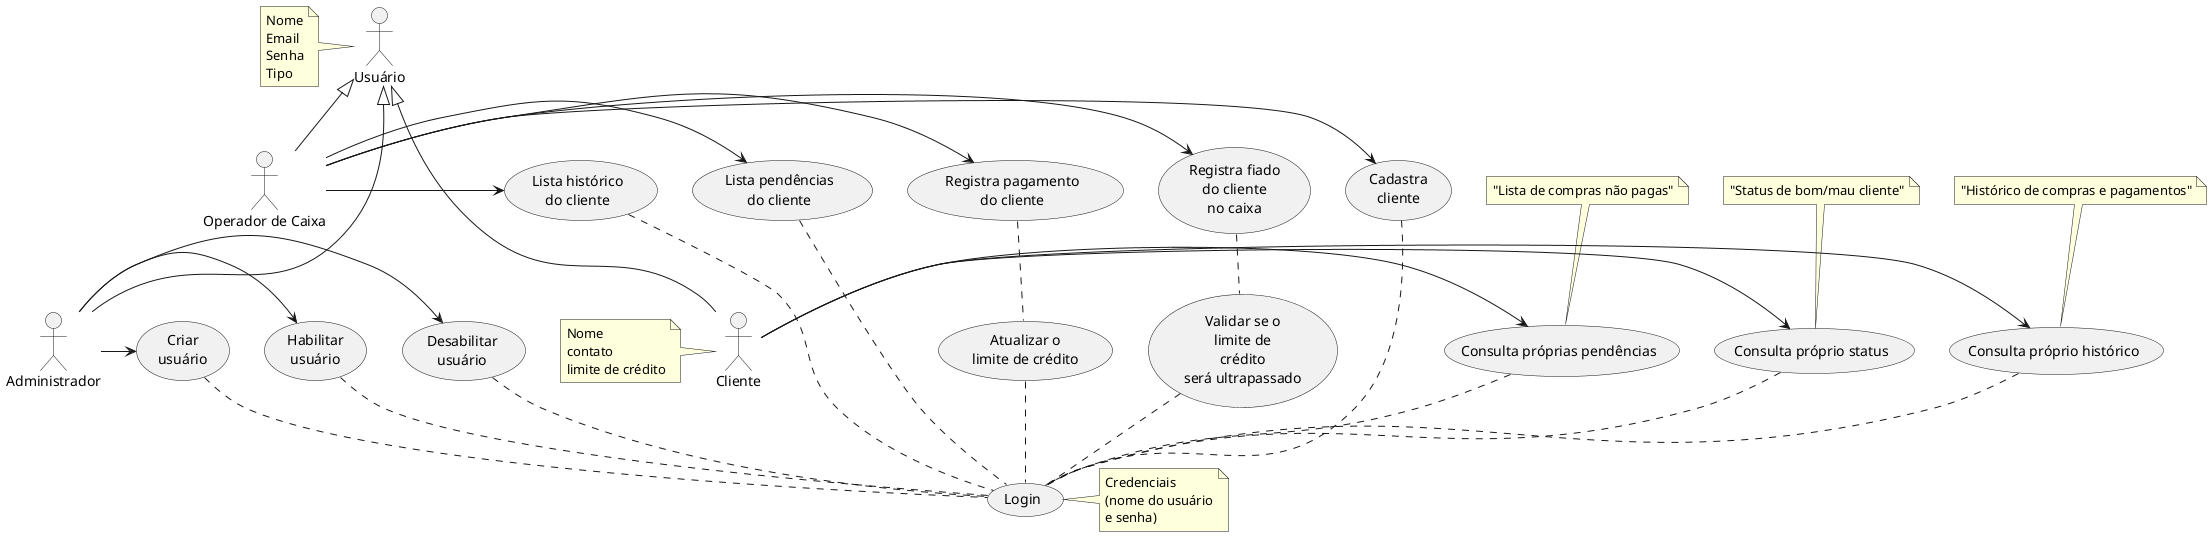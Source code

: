 @startuml

' left to right direction

actor Usuário as user
note left of user: Nome\nEmail\nSenha\nTipo

actor Administrador as admin
actor "Operador de Caixa" as operator

actor Cliente as customer
note left of customer: Nome\ncontato\nlimite de crédito

(Login) as (login)
note right of login: Credenciais\n(nome do usuário\ne senha)

user <|-- admin
user <|-- operator
user <|-- customer


(Criar\nusuário) as (create_user)
(create_user) .. (login)
(Habilitar\nusuário) as (enable_user)
(enable_user) .. (login)
(Desabilitar\nusuário) as (disable_user)
(disable_user) .. (login)
admin -> (disable_user)
admin -> (enable_user)
admin -> (create_user)

(Cadastra\ncliente) as (create_customer)
(create_customer) .. (login)
' note right of (create_customer): Nome do cliente\ncontato\nlimite de crédito

(Registra fiado\ndo cliente\nno caixa) as (sale_on_credit)
(Validar se o\nlimite de\ncrédito\nserá ultrapassado) as (validate_credit)
(sale_on_credit) .. (validate_credit)
(validate_credit) .. (login)


(Registra pagamento\ndo cliente) as (add_payment)
(Atualizar o\nlimite de crédito) as (update_credit)
(add_payment) .. (update_credit)
(update_credit) .. (login)


(Lista pendências\ndo cliente) as (list_pendency)
(list_pendency) .. (login)
(Lista histórico\ndo cliente) as (list_history)
(list_history)..(login)
operator -> (create_customer)
operator -> (sale_on_credit)
operator -> (add_payment)
operator -> (list_pendency)
operator -> (list_history)

(Consulta próprio histórico) as (query_history)
(query_history) .. (login)
note top of (query_history): "Histórico de compras e pagamentos"
(Consulta próprias pendências) as (query_pendency)
note top of (query_pendency): "Lista de compras não pagas"
(query_pendency) .. (login)
(Consulta próprio status) as (query_status)
(query_status) .. (login)
note top of (query_status): "Status de bom/mau cliente"

customer -> (query_history)
customer -> (query_pendency)
customer -> (query_status)
@enduml